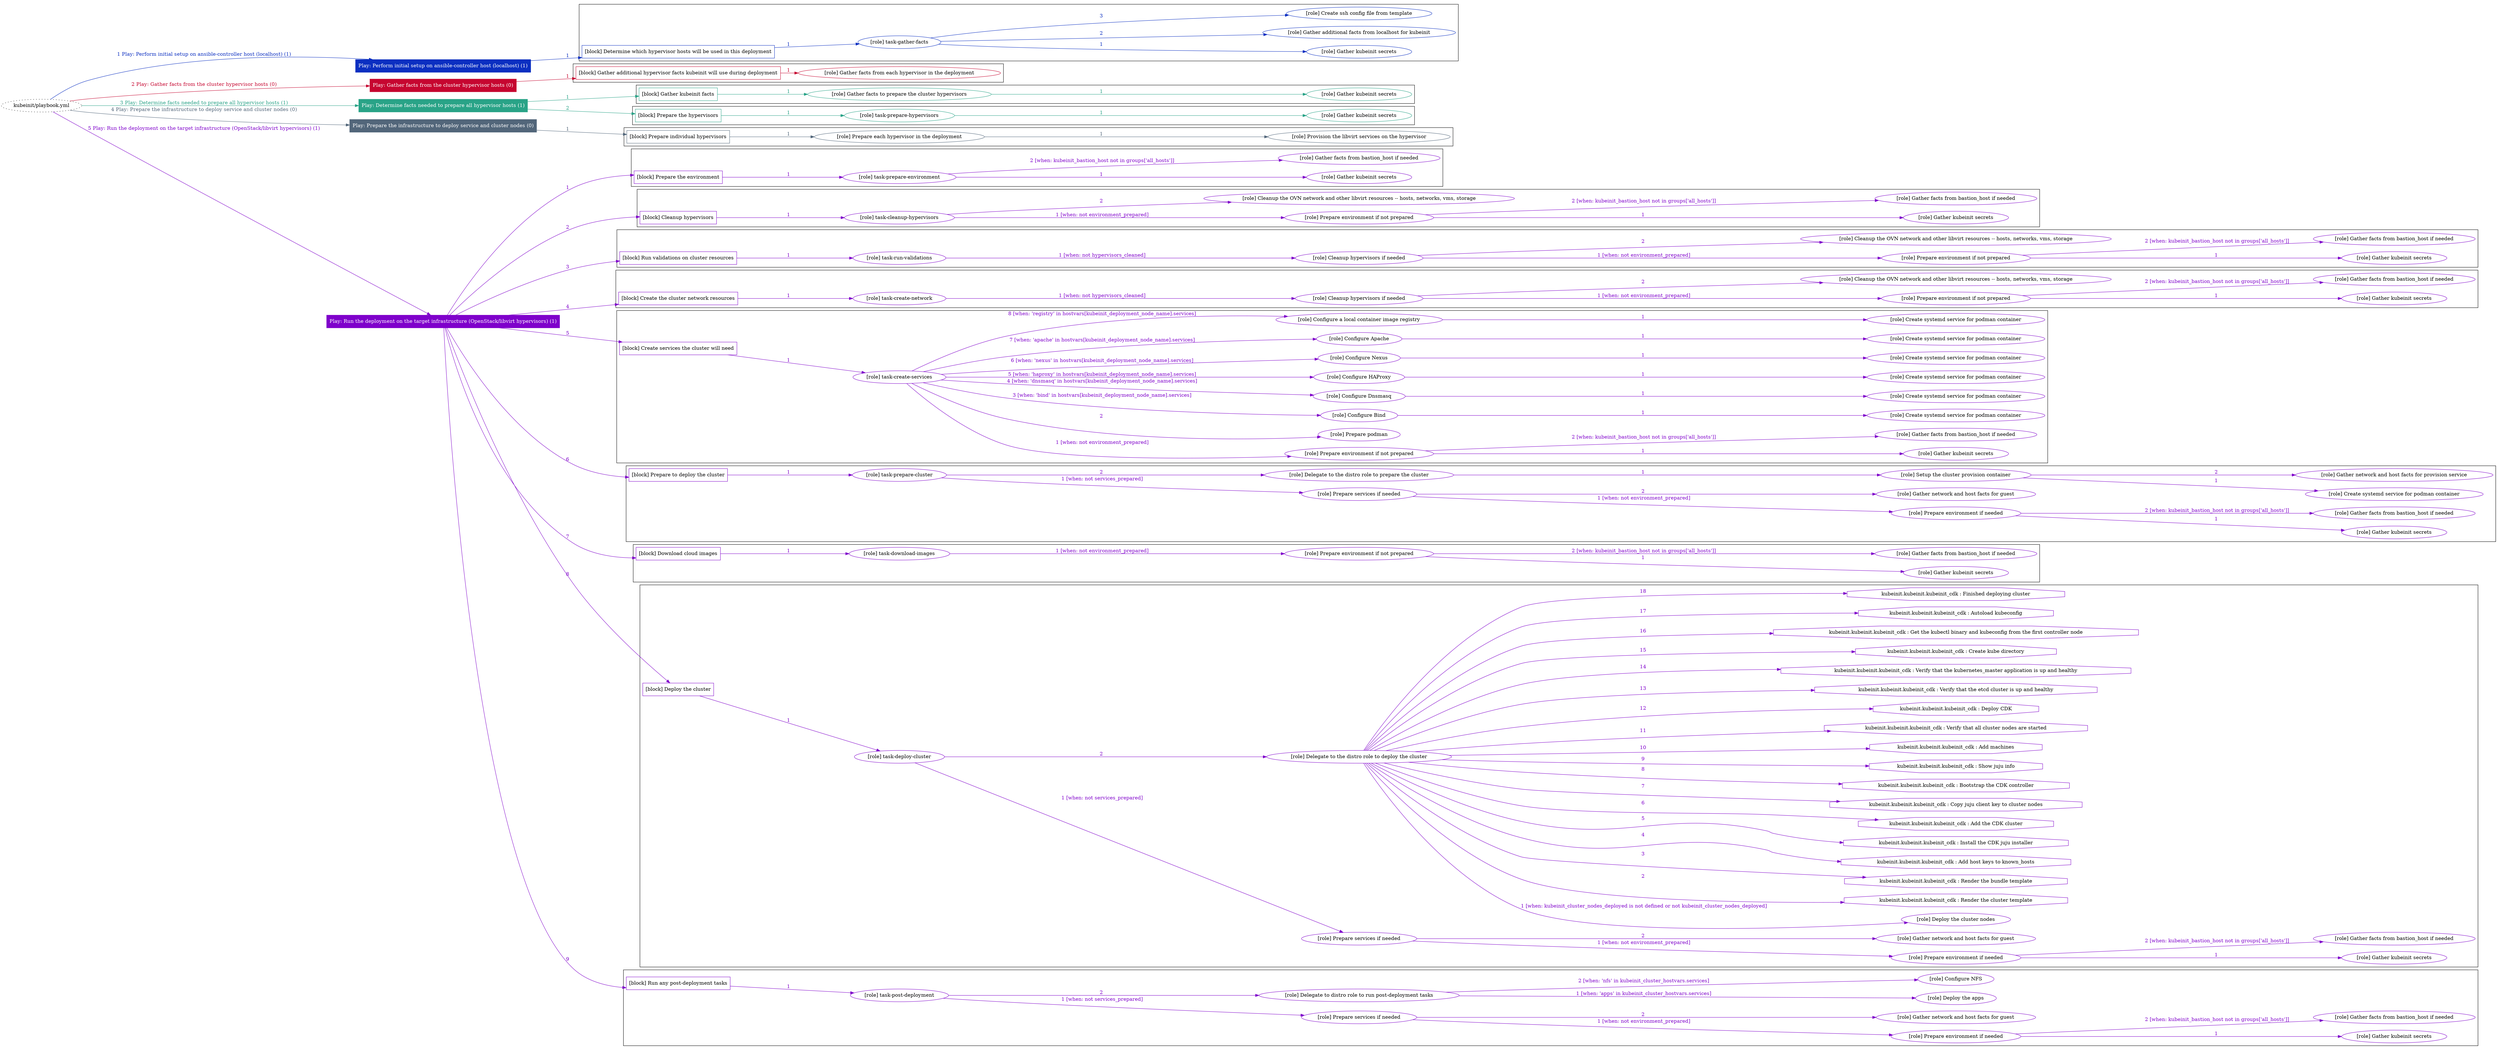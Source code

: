 digraph {
	graph [concentrate=true ordering=in rankdir=LR ratio=fill]
	edge [esep=5 sep=10]
	"kubeinit/playbook.yml" [URL="/home/runner/work/kubeinit/kubeinit/kubeinit/playbook.yml" id=playbook_e2c99900 style=dotted]
	"kubeinit/playbook.yml" -> play_60dff4a8 [label="1 Play: Perform initial setup on ansible-controller host (localhost) (1)" color="#0b2fc1" fontcolor="#0b2fc1" id=edge_play_60dff4a8 labeltooltip="1 Play: Perform initial setup on ansible-controller host (localhost) (1)" tooltip="1 Play: Perform initial setup on ansible-controller host (localhost) (1)"]
	subgraph "Play: Perform initial setup on ansible-controller host (localhost) (1)" {
		play_60dff4a8 [label="Play: Perform initial setup on ansible-controller host (localhost) (1)" URL="/home/runner/work/kubeinit/kubeinit/kubeinit/playbook.yml" color="#0b2fc1" fontcolor="#ffffff" id=play_60dff4a8 shape=box style=filled tooltip=localhost]
		play_60dff4a8 -> block_fc0d2d88 [label=1 color="#0b2fc1" fontcolor="#0b2fc1" id=edge_block_fc0d2d88 labeltooltip=1 tooltip=1]
		subgraph cluster_block_fc0d2d88 {
			block_fc0d2d88 [label="[block] Determine which hypervisor hosts will be used in this deployment" URL="/home/runner/work/kubeinit/kubeinit/kubeinit/playbook.yml" color="#0b2fc1" id=block_fc0d2d88 labeltooltip="Determine which hypervisor hosts will be used in this deployment" shape=box tooltip="Determine which hypervisor hosts will be used in this deployment"]
			block_fc0d2d88 -> role_b742257c [label="1 " color="#0b2fc1" fontcolor="#0b2fc1" id=edge_role_b742257c labeltooltip="1 " tooltip="1 "]
			subgraph "task-gather-facts" {
				role_b742257c [label="[role] task-gather-facts" URL="/home/runner/work/kubeinit/kubeinit/kubeinit/playbook.yml" color="#0b2fc1" id=role_b742257c tooltip="task-gather-facts"]
				role_b742257c -> role_8489bd9c [label="1 " color="#0b2fc1" fontcolor="#0b2fc1" id=edge_role_8489bd9c labeltooltip="1 " tooltip="1 "]
				subgraph "Gather kubeinit secrets" {
					role_8489bd9c [label="[role] Gather kubeinit secrets" URL="/home/runner/.ansible/collections/ansible_collections/kubeinit/kubeinit/roles/kubeinit_prepare/tasks/build_hypervisors_group.yml" color="#0b2fc1" id=role_8489bd9c tooltip="Gather kubeinit secrets"]
				}
				role_b742257c -> role_00e7aa43 [label="2 " color="#0b2fc1" fontcolor="#0b2fc1" id=edge_role_00e7aa43 labeltooltip="2 " tooltip="2 "]
				subgraph "Gather additional facts from localhost for kubeinit" {
					role_00e7aa43 [label="[role] Gather additional facts from localhost for kubeinit" URL="/home/runner/.ansible/collections/ansible_collections/kubeinit/kubeinit/roles/kubeinit_prepare/tasks/build_hypervisors_group.yml" color="#0b2fc1" id=role_00e7aa43 tooltip="Gather additional facts from localhost for kubeinit"]
				}
				role_b742257c -> role_c3f2595f [label="3 " color="#0b2fc1" fontcolor="#0b2fc1" id=edge_role_c3f2595f labeltooltip="3 " tooltip="3 "]
				subgraph "Create ssh config file from template" {
					role_c3f2595f [label="[role] Create ssh config file from template" URL="/home/runner/.ansible/collections/ansible_collections/kubeinit/kubeinit/roles/kubeinit_prepare/tasks/build_hypervisors_group.yml" color="#0b2fc1" id=role_c3f2595f tooltip="Create ssh config file from template"]
				}
			}
		}
	}
	"kubeinit/playbook.yml" -> play_e34cdf73 [label="2 Play: Gather facts from the cluster hypervisor hosts (0)" color="#c60630" fontcolor="#c60630" id=edge_play_e34cdf73 labeltooltip="2 Play: Gather facts from the cluster hypervisor hosts (0)" tooltip="2 Play: Gather facts from the cluster hypervisor hosts (0)"]
	subgraph "Play: Gather facts from the cluster hypervisor hosts (0)" {
		play_e34cdf73 [label="Play: Gather facts from the cluster hypervisor hosts (0)" URL="/home/runner/work/kubeinit/kubeinit/kubeinit/playbook.yml" color="#c60630" fontcolor="#ffffff" id=play_e34cdf73 shape=box style=filled tooltip="Play: Gather facts from the cluster hypervisor hosts (0)"]
		play_e34cdf73 -> block_31f10f77 [label=1 color="#c60630" fontcolor="#c60630" id=edge_block_31f10f77 labeltooltip=1 tooltip=1]
		subgraph cluster_block_31f10f77 {
			block_31f10f77 [label="[block] Gather additional hypervisor facts kubeinit will use during deployment" URL="/home/runner/work/kubeinit/kubeinit/kubeinit/playbook.yml" color="#c60630" id=block_31f10f77 labeltooltip="Gather additional hypervisor facts kubeinit will use during deployment" shape=box tooltip="Gather additional hypervisor facts kubeinit will use during deployment"]
			block_31f10f77 -> role_b2c869bc [label="1 " color="#c60630" fontcolor="#c60630" id=edge_role_b2c869bc labeltooltip="1 " tooltip="1 "]
			subgraph "Gather facts from each hypervisor in the deployment" {
				role_b2c869bc [label="[role] Gather facts from each hypervisor in the deployment" URL="/home/runner/work/kubeinit/kubeinit/kubeinit/playbook.yml" color="#c60630" id=role_b2c869bc tooltip="Gather facts from each hypervisor in the deployment"]
			}
		}
	}
	"kubeinit/playbook.yml" -> play_36cf28e9 [label="3 Play: Determine facts needed to prepare all hypervisor hosts (1)" color="#29a387" fontcolor="#29a387" id=edge_play_36cf28e9 labeltooltip="3 Play: Determine facts needed to prepare all hypervisor hosts (1)" tooltip="3 Play: Determine facts needed to prepare all hypervisor hosts (1)"]
	subgraph "Play: Determine facts needed to prepare all hypervisor hosts (1)" {
		play_36cf28e9 [label="Play: Determine facts needed to prepare all hypervisor hosts (1)" URL="/home/runner/work/kubeinit/kubeinit/kubeinit/playbook.yml" color="#29a387" fontcolor="#ffffff" id=play_36cf28e9 shape=box style=filled tooltip=localhost]
		play_36cf28e9 -> block_d8489cc3 [label=1 color="#29a387" fontcolor="#29a387" id=edge_block_d8489cc3 labeltooltip=1 tooltip=1]
		subgraph cluster_block_d8489cc3 {
			block_d8489cc3 [label="[block] Gather kubeinit facts" URL="/home/runner/work/kubeinit/kubeinit/kubeinit/playbook.yml" color="#29a387" id=block_d8489cc3 labeltooltip="Gather kubeinit facts" shape=box tooltip="Gather kubeinit facts"]
			block_d8489cc3 -> role_a51054e2 [label="1 " color="#29a387" fontcolor="#29a387" id=edge_role_a51054e2 labeltooltip="1 " tooltip="1 "]
			subgraph "Gather facts to prepare the cluster hypervisors" {
				role_a51054e2 [label="[role] Gather facts to prepare the cluster hypervisors" URL="/home/runner/work/kubeinit/kubeinit/kubeinit/playbook.yml" color="#29a387" id=role_a51054e2 tooltip="Gather facts to prepare the cluster hypervisors"]
				role_a51054e2 -> role_5aa94e5c [label="1 " color="#29a387" fontcolor="#29a387" id=edge_role_5aa94e5c labeltooltip="1 " tooltip="1 "]
				subgraph "Gather kubeinit secrets" {
					role_5aa94e5c [label="[role] Gather kubeinit secrets" URL="/home/runner/.ansible/collections/ansible_collections/kubeinit/kubeinit/roles/kubeinit_prepare/tasks/gather_kubeinit_facts.yml" color="#29a387" id=role_5aa94e5c tooltip="Gather kubeinit secrets"]
				}
			}
		}
		play_36cf28e9 -> block_d4c31b84 [label=2 color="#29a387" fontcolor="#29a387" id=edge_block_d4c31b84 labeltooltip=2 tooltip=2]
		subgraph cluster_block_d4c31b84 {
			block_d4c31b84 [label="[block] Prepare the hypervisors" URL="/home/runner/work/kubeinit/kubeinit/kubeinit/playbook.yml" color="#29a387" id=block_d4c31b84 labeltooltip="Prepare the hypervisors" shape=box tooltip="Prepare the hypervisors"]
			block_d4c31b84 -> role_8886afde [label="1 " color="#29a387" fontcolor="#29a387" id=edge_role_8886afde labeltooltip="1 " tooltip="1 "]
			subgraph "task-prepare-hypervisors" {
				role_8886afde [label="[role] task-prepare-hypervisors" URL="/home/runner/work/kubeinit/kubeinit/kubeinit/playbook.yml" color="#29a387" id=role_8886afde tooltip="task-prepare-hypervisors"]
				role_8886afde -> role_2f6ba975 [label="1 " color="#29a387" fontcolor="#29a387" id=edge_role_2f6ba975 labeltooltip="1 " tooltip="1 "]
				subgraph "Gather kubeinit secrets" {
					role_2f6ba975 [label="[role] Gather kubeinit secrets" URL="/home/runner/.ansible/collections/ansible_collections/kubeinit/kubeinit/roles/kubeinit_prepare/tasks/gather_kubeinit_facts.yml" color="#29a387" id=role_2f6ba975 tooltip="Gather kubeinit secrets"]
				}
			}
		}
	}
	"kubeinit/playbook.yml" -> play_c0e25328 [label="4 Play: Prepare the infrastructure to deploy service and cluster nodes (0)" color="#52667a" fontcolor="#52667a" id=edge_play_c0e25328 labeltooltip="4 Play: Prepare the infrastructure to deploy service and cluster nodes (0)" tooltip="4 Play: Prepare the infrastructure to deploy service and cluster nodes (0)"]
	subgraph "Play: Prepare the infrastructure to deploy service and cluster nodes (0)" {
		play_c0e25328 [label="Play: Prepare the infrastructure to deploy service and cluster nodes (0)" URL="/home/runner/work/kubeinit/kubeinit/kubeinit/playbook.yml" color="#52667a" fontcolor="#ffffff" id=play_c0e25328 shape=box style=filled tooltip="Play: Prepare the infrastructure to deploy service and cluster nodes (0)"]
		play_c0e25328 -> block_f127485d [label=1 color="#52667a" fontcolor="#52667a" id=edge_block_f127485d labeltooltip=1 tooltip=1]
		subgraph cluster_block_f127485d {
			block_f127485d [label="[block] Prepare individual hypervisors" URL="/home/runner/work/kubeinit/kubeinit/kubeinit/playbook.yml" color="#52667a" id=block_f127485d labeltooltip="Prepare individual hypervisors" shape=box tooltip="Prepare individual hypervisors"]
			block_f127485d -> role_14faa47e [label="1 " color="#52667a" fontcolor="#52667a" id=edge_role_14faa47e labeltooltip="1 " tooltip="1 "]
			subgraph "Prepare each hypervisor in the deployment" {
				role_14faa47e [label="[role] Prepare each hypervisor in the deployment" URL="/home/runner/work/kubeinit/kubeinit/kubeinit/playbook.yml" color="#52667a" id=role_14faa47e tooltip="Prepare each hypervisor in the deployment"]
				role_14faa47e -> role_18750beb [label="1 " color="#52667a" fontcolor="#52667a" id=edge_role_18750beb labeltooltip="1 " tooltip="1 "]
				subgraph "Provision the libvirt services on the hypervisor" {
					role_18750beb [label="[role] Provision the libvirt services on the hypervisor" URL="/home/runner/.ansible/collections/ansible_collections/kubeinit/kubeinit/roles/kubeinit_prepare/tasks/prepare_hypervisor.yml" color="#52667a" id=role_18750beb tooltip="Provision the libvirt services on the hypervisor"]
				}
			}
		}
	}
	"kubeinit/playbook.yml" -> play_a630cb72 [label="5 Play: Run the deployment on the target infrastructure (OpenStack/libvirt hypervisors) (1)" color="#7f01cb" fontcolor="#7f01cb" id=edge_play_a630cb72 labeltooltip="5 Play: Run the deployment on the target infrastructure (OpenStack/libvirt hypervisors) (1)" tooltip="5 Play: Run the deployment on the target infrastructure (OpenStack/libvirt hypervisors) (1)"]
	subgraph "Play: Run the deployment on the target infrastructure (OpenStack/libvirt hypervisors) (1)" {
		play_a630cb72 [label="Play: Run the deployment on the target infrastructure (OpenStack/libvirt hypervisors) (1)" URL="/home/runner/work/kubeinit/kubeinit/kubeinit/playbook.yml" color="#7f01cb" fontcolor="#ffffff" id=play_a630cb72 shape=box style=filled tooltip=localhost]
		play_a630cb72 -> block_5fee5fcd [label=1 color="#7f01cb" fontcolor="#7f01cb" id=edge_block_5fee5fcd labeltooltip=1 tooltip=1]
		subgraph cluster_block_5fee5fcd {
			block_5fee5fcd [label="[block] Prepare the environment" URL="/home/runner/work/kubeinit/kubeinit/kubeinit/playbook.yml" color="#7f01cb" id=block_5fee5fcd labeltooltip="Prepare the environment" shape=box tooltip="Prepare the environment"]
			block_5fee5fcd -> role_769eddf4 [label="1 " color="#7f01cb" fontcolor="#7f01cb" id=edge_role_769eddf4 labeltooltip="1 " tooltip="1 "]
			subgraph "task-prepare-environment" {
				role_769eddf4 [label="[role] task-prepare-environment" URL="/home/runner/work/kubeinit/kubeinit/kubeinit/playbook.yml" color="#7f01cb" id=role_769eddf4 tooltip="task-prepare-environment"]
				role_769eddf4 -> role_7594b51b [label="1 " color="#7f01cb" fontcolor="#7f01cb" id=edge_role_7594b51b labeltooltip="1 " tooltip="1 "]
				subgraph "Gather kubeinit secrets" {
					role_7594b51b [label="[role] Gather kubeinit secrets" URL="/home/runner/.ansible/collections/ansible_collections/kubeinit/kubeinit/roles/kubeinit_prepare/tasks/gather_kubeinit_facts.yml" color="#7f01cb" id=role_7594b51b tooltip="Gather kubeinit secrets"]
				}
				role_769eddf4 -> role_3f0c8849 [label="2 [when: kubeinit_bastion_host not in groups['all_hosts']]" color="#7f01cb" fontcolor="#7f01cb" id=edge_role_3f0c8849 labeltooltip="2 [when: kubeinit_bastion_host not in groups['all_hosts']]" tooltip="2 [when: kubeinit_bastion_host not in groups['all_hosts']]"]
				subgraph "Gather facts from bastion_host if needed" {
					role_3f0c8849 [label="[role] Gather facts from bastion_host if needed" URL="/home/runner/.ansible/collections/ansible_collections/kubeinit/kubeinit/roles/kubeinit_prepare/tasks/main.yml" color="#7f01cb" id=role_3f0c8849 tooltip="Gather facts from bastion_host if needed"]
				}
			}
		}
		play_a630cb72 -> block_3c363b4b [label=2 color="#7f01cb" fontcolor="#7f01cb" id=edge_block_3c363b4b labeltooltip=2 tooltip=2]
		subgraph cluster_block_3c363b4b {
			block_3c363b4b [label="[block] Cleanup hypervisors" URL="/home/runner/work/kubeinit/kubeinit/kubeinit/playbook.yml" color="#7f01cb" id=block_3c363b4b labeltooltip="Cleanup hypervisors" shape=box tooltip="Cleanup hypervisors"]
			block_3c363b4b -> role_3634a89e [label="1 " color="#7f01cb" fontcolor="#7f01cb" id=edge_role_3634a89e labeltooltip="1 " tooltip="1 "]
			subgraph "task-cleanup-hypervisors" {
				role_3634a89e [label="[role] task-cleanup-hypervisors" URL="/home/runner/work/kubeinit/kubeinit/kubeinit/playbook.yml" color="#7f01cb" id=role_3634a89e tooltip="task-cleanup-hypervisors"]
				role_3634a89e -> role_347e0234 [label="1 [when: not environment_prepared]" color="#7f01cb" fontcolor="#7f01cb" id=edge_role_347e0234 labeltooltip="1 [when: not environment_prepared]" tooltip="1 [when: not environment_prepared]"]
				subgraph "Prepare environment if not prepared" {
					role_347e0234 [label="[role] Prepare environment if not prepared" URL="/home/runner/.ansible/collections/ansible_collections/kubeinit/kubeinit/roles/kubeinit_libvirt/tasks/cleanup_hypervisors.yml" color="#7f01cb" id=role_347e0234 tooltip="Prepare environment if not prepared"]
					role_347e0234 -> role_f212d754 [label="1 " color="#7f01cb" fontcolor="#7f01cb" id=edge_role_f212d754 labeltooltip="1 " tooltip="1 "]
					subgraph "Gather kubeinit secrets" {
						role_f212d754 [label="[role] Gather kubeinit secrets" URL="/home/runner/.ansible/collections/ansible_collections/kubeinit/kubeinit/roles/kubeinit_prepare/tasks/gather_kubeinit_facts.yml" color="#7f01cb" id=role_f212d754 tooltip="Gather kubeinit secrets"]
					}
					role_347e0234 -> role_5840640b [label="2 [when: kubeinit_bastion_host not in groups['all_hosts']]" color="#7f01cb" fontcolor="#7f01cb" id=edge_role_5840640b labeltooltip="2 [when: kubeinit_bastion_host not in groups['all_hosts']]" tooltip="2 [when: kubeinit_bastion_host not in groups['all_hosts']]"]
					subgraph "Gather facts from bastion_host if needed" {
						role_5840640b [label="[role] Gather facts from bastion_host if needed" URL="/home/runner/.ansible/collections/ansible_collections/kubeinit/kubeinit/roles/kubeinit_prepare/tasks/main.yml" color="#7f01cb" id=role_5840640b tooltip="Gather facts from bastion_host if needed"]
					}
				}
				role_3634a89e -> role_b8edb3ac [label="2 " color="#7f01cb" fontcolor="#7f01cb" id=edge_role_b8edb3ac labeltooltip="2 " tooltip="2 "]
				subgraph "Cleanup the OVN network and other libvirt resources -- hosts, networks, vms, storage" {
					role_b8edb3ac [label="[role] Cleanup the OVN network and other libvirt resources -- hosts, networks, vms, storage" URL="/home/runner/.ansible/collections/ansible_collections/kubeinit/kubeinit/roles/kubeinit_libvirt/tasks/cleanup_hypervisors.yml" color="#7f01cb" id=role_b8edb3ac tooltip="Cleanup the OVN network and other libvirt resources -- hosts, networks, vms, storage"]
				}
			}
		}
		play_a630cb72 -> block_869319d4 [label=3 color="#7f01cb" fontcolor="#7f01cb" id=edge_block_869319d4 labeltooltip=3 tooltip=3]
		subgraph cluster_block_869319d4 {
			block_869319d4 [label="[block] Run validations on cluster resources" URL="/home/runner/work/kubeinit/kubeinit/kubeinit/playbook.yml" color="#7f01cb" id=block_869319d4 labeltooltip="Run validations on cluster resources" shape=box tooltip="Run validations on cluster resources"]
			block_869319d4 -> role_6a810e90 [label="1 " color="#7f01cb" fontcolor="#7f01cb" id=edge_role_6a810e90 labeltooltip="1 " tooltip="1 "]
			subgraph "task-run-validations" {
				role_6a810e90 [label="[role] task-run-validations" URL="/home/runner/work/kubeinit/kubeinit/kubeinit/playbook.yml" color="#7f01cb" id=role_6a810e90 tooltip="task-run-validations"]
				role_6a810e90 -> role_2f4cf508 [label="1 [when: not hypervisors_cleaned]" color="#7f01cb" fontcolor="#7f01cb" id=edge_role_2f4cf508 labeltooltip="1 [when: not hypervisors_cleaned]" tooltip="1 [when: not hypervisors_cleaned]"]
				subgraph "Cleanup hypervisors if needed" {
					role_2f4cf508 [label="[role] Cleanup hypervisors if needed" URL="/home/runner/.ansible/collections/ansible_collections/kubeinit/kubeinit/roles/kubeinit_validations/tasks/main.yml" color="#7f01cb" id=role_2f4cf508 tooltip="Cleanup hypervisors if needed"]
					role_2f4cf508 -> role_212b342a [label="1 [when: not environment_prepared]" color="#7f01cb" fontcolor="#7f01cb" id=edge_role_212b342a labeltooltip="1 [when: not environment_prepared]" tooltip="1 [when: not environment_prepared]"]
					subgraph "Prepare environment if not prepared" {
						role_212b342a [label="[role] Prepare environment if not prepared" URL="/home/runner/.ansible/collections/ansible_collections/kubeinit/kubeinit/roles/kubeinit_libvirt/tasks/cleanup_hypervisors.yml" color="#7f01cb" id=role_212b342a tooltip="Prepare environment if not prepared"]
						role_212b342a -> role_aa38d2b2 [label="1 " color="#7f01cb" fontcolor="#7f01cb" id=edge_role_aa38d2b2 labeltooltip="1 " tooltip="1 "]
						subgraph "Gather kubeinit secrets" {
							role_aa38d2b2 [label="[role] Gather kubeinit secrets" URL="/home/runner/.ansible/collections/ansible_collections/kubeinit/kubeinit/roles/kubeinit_prepare/tasks/gather_kubeinit_facts.yml" color="#7f01cb" id=role_aa38d2b2 tooltip="Gather kubeinit secrets"]
						}
						role_212b342a -> role_1c3014f9 [label="2 [when: kubeinit_bastion_host not in groups['all_hosts']]" color="#7f01cb" fontcolor="#7f01cb" id=edge_role_1c3014f9 labeltooltip="2 [when: kubeinit_bastion_host not in groups['all_hosts']]" tooltip="2 [when: kubeinit_bastion_host not in groups['all_hosts']]"]
						subgraph "Gather facts from bastion_host if needed" {
							role_1c3014f9 [label="[role] Gather facts from bastion_host if needed" URL="/home/runner/.ansible/collections/ansible_collections/kubeinit/kubeinit/roles/kubeinit_prepare/tasks/main.yml" color="#7f01cb" id=role_1c3014f9 tooltip="Gather facts from bastion_host if needed"]
						}
					}
					role_2f4cf508 -> role_e1a17e47 [label="2 " color="#7f01cb" fontcolor="#7f01cb" id=edge_role_e1a17e47 labeltooltip="2 " tooltip="2 "]
					subgraph "Cleanup the OVN network and other libvirt resources -- hosts, networks, vms, storage" {
						role_e1a17e47 [label="[role] Cleanup the OVN network and other libvirt resources -- hosts, networks, vms, storage" URL="/home/runner/.ansible/collections/ansible_collections/kubeinit/kubeinit/roles/kubeinit_libvirt/tasks/cleanup_hypervisors.yml" color="#7f01cb" id=role_e1a17e47 tooltip="Cleanup the OVN network and other libvirt resources -- hosts, networks, vms, storage"]
					}
				}
			}
		}
		play_a630cb72 -> block_f4aaee4a [label=4 color="#7f01cb" fontcolor="#7f01cb" id=edge_block_f4aaee4a labeltooltip=4 tooltip=4]
		subgraph cluster_block_f4aaee4a {
			block_f4aaee4a [label="[block] Create the cluster network resources" URL="/home/runner/work/kubeinit/kubeinit/kubeinit/playbook.yml" color="#7f01cb" id=block_f4aaee4a labeltooltip="Create the cluster network resources" shape=box tooltip="Create the cluster network resources"]
			block_f4aaee4a -> role_c86bd665 [label="1 " color="#7f01cb" fontcolor="#7f01cb" id=edge_role_c86bd665 labeltooltip="1 " tooltip="1 "]
			subgraph "task-create-network" {
				role_c86bd665 [label="[role] task-create-network" URL="/home/runner/work/kubeinit/kubeinit/kubeinit/playbook.yml" color="#7f01cb" id=role_c86bd665 tooltip="task-create-network"]
				role_c86bd665 -> role_f4de357c [label="1 [when: not hypervisors_cleaned]" color="#7f01cb" fontcolor="#7f01cb" id=edge_role_f4de357c labeltooltip="1 [when: not hypervisors_cleaned]" tooltip="1 [when: not hypervisors_cleaned]"]
				subgraph "Cleanup hypervisors if needed" {
					role_f4de357c [label="[role] Cleanup hypervisors if needed" URL="/home/runner/.ansible/collections/ansible_collections/kubeinit/kubeinit/roles/kubeinit_libvirt/tasks/create_network.yml" color="#7f01cb" id=role_f4de357c tooltip="Cleanup hypervisors if needed"]
					role_f4de357c -> role_7879083a [label="1 [when: not environment_prepared]" color="#7f01cb" fontcolor="#7f01cb" id=edge_role_7879083a labeltooltip="1 [when: not environment_prepared]" tooltip="1 [when: not environment_prepared]"]
					subgraph "Prepare environment if not prepared" {
						role_7879083a [label="[role] Prepare environment if not prepared" URL="/home/runner/.ansible/collections/ansible_collections/kubeinit/kubeinit/roles/kubeinit_libvirt/tasks/cleanup_hypervisors.yml" color="#7f01cb" id=role_7879083a tooltip="Prepare environment if not prepared"]
						role_7879083a -> role_09c29bcb [label="1 " color="#7f01cb" fontcolor="#7f01cb" id=edge_role_09c29bcb labeltooltip="1 " tooltip="1 "]
						subgraph "Gather kubeinit secrets" {
							role_09c29bcb [label="[role] Gather kubeinit secrets" URL="/home/runner/.ansible/collections/ansible_collections/kubeinit/kubeinit/roles/kubeinit_prepare/tasks/gather_kubeinit_facts.yml" color="#7f01cb" id=role_09c29bcb tooltip="Gather kubeinit secrets"]
						}
						role_7879083a -> role_c4b9de7a [label="2 [when: kubeinit_bastion_host not in groups['all_hosts']]" color="#7f01cb" fontcolor="#7f01cb" id=edge_role_c4b9de7a labeltooltip="2 [when: kubeinit_bastion_host not in groups['all_hosts']]" tooltip="2 [when: kubeinit_bastion_host not in groups['all_hosts']]"]
						subgraph "Gather facts from bastion_host if needed" {
							role_c4b9de7a [label="[role] Gather facts from bastion_host if needed" URL="/home/runner/.ansible/collections/ansible_collections/kubeinit/kubeinit/roles/kubeinit_prepare/tasks/main.yml" color="#7f01cb" id=role_c4b9de7a tooltip="Gather facts from bastion_host if needed"]
						}
					}
					role_f4de357c -> role_383f39c9 [label="2 " color="#7f01cb" fontcolor="#7f01cb" id=edge_role_383f39c9 labeltooltip="2 " tooltip="2 "]
					subgraph "Cleanup the OVN network and other libvirt resources -- hosts, networks, vms, storage" {
						role_383f39c9 [label="[role] Cleanup the OVN network and other libvirt resources -- hosts, networks, vms, storage" URL="/home/runner/.ansible/collections/ansible_collections/kubeinit/kubeinit/roles/kubeinit_libvirt/tasks/cleanup_hypervisors.yml" color="#7f01cb" id=role_383f39c9 tooltip="Cleanup the OVN network and other libvirt resources -- hosts, networks, vms, storage"]
					}
				}
			}
		}
		play_a630cb72 -> block_9b2e75f3 [label=5 color="#7f01cb" fontcolor="#7f01cb" id=edge_block_9b2e75f3 labeltooltip=5 tooltip=5]
		subgraph cluster_block_9b2e75f3 {
			block_9b2e75f3 [label="[block] Create services the cluster will need" URL="/home/runner/work/kubeinit/kubeinit/kubeinit/playbook.yml" color="#7f01cb" id=block_9b2e75f3 labeltooltip="Create services the cluster will need" shape=box tooltip="Create services the cluster will need"]
			block_9b2e75f3 -> role_f378864f [label="1 " color="#7f01cb" fontcolor="#7f01cb" id=edge_role_f378864f labeltooltip="1 " tooltip="1 "]
			subgraph "task-create-services" {
				role_f378864f [label="[role] task-create-services" URL="/home/runner/work/kubeinit/kubeinit/kubeinit/playbook.yml" color="#7f01cb" id=role_f378864f tooltip="task-create-services"]
				role_f378864f -> role_07c1d8bf [label="1 [when: not environment_prepared]" color="#7f01cb" fontcolor="#7f01cb" id=edge_role_07c1d8bf labeltooltip="1 [when: not environment_prepared]" tooltip="1 [when: not environment_prepared]"]
				subgraph "Prepare environment if not prepared" {
					role_07c1d8bf [label="[role] Prepare environment if not prepared" URL="/home/runner/.ansible/collections/ansible_collections/kubeinit/kubeinit/roles/kubeinit_services/tasks/main.yml" color="#7f01cb" id=role_07c1d8bf tooltip="Prepare environment if not prepared"]
					role_07c1d8bf -> role_f93ee4a4 [label="1 " color="#7f01cb" fontcolor="#7f01cb" id=edge_role_f93ee4a4 labeltooltip="1 " tooltip="1 "]
					subgraph "Gather kubeinit secrets" {
						role_f93ee4a4 [label="[role] Gather kubeinit secrets" URL="/home/runner/.ansible/collections/ansible_collections/kubeinit/kubeinit/roles/kubeinit_prepare/tasks/gather_kubeinit_facts.yml" color="#7f01cb" id=role_f93ee4a4 tooltip="Gather kubeinit secrets"]
					}
					role_07c1d8bf -> role_254ee212 [label="2 [when: kubeinit_bastion_host not in groups['all_hosts']]" color="#7f01cb" fontcolor="#7f01cb" id=edge_role_254ee212 labeltooltip="2 [when: kubeinit_bastion_host not in groups['all_hosts']]" tooltip="2 [when: kubeinit_bastion_host not in groups['all_hosts']]"]
					subgraph "Gather facts from bastion_host if needed" {
						role_254ee212 [label="[role] Gather facts from bastion_host if needed" URL="/home/runner/.ansible/collections/ansible_collections/kubeinit/kubeinit/roles/kubeinit_prepare/tasks/main.yml" color="#7f01cb" id=role_254ee212 tooltip="Gather facts from bastion_host if needed"]
					}
				}
				role_f378864f -> role_cbd44cd6 [label="2 " color="#7f01cb" fontcolor="#7f01cb" id=edge_role_cbd44cd6 labeltooltip="2 " tooltip="2 "]
				subgraph "Prepare podman" {
					role_cbd44cd6 [label="[role] Prepare podman" URL="/home/runner/.ansible/collections/ansible_collections/kubeinit/kubeinit/roles/kubeinit_services/tasks/00_create_service_pod.yml" color="#7f01cb" id=role_cbd44cd6 tooltip="Prepare podman"]
				}
				role_f378864f -> role_6f998408 [label="3 [when: 'bind' in hostvars[kubeinit_deployment_node_name].services]" color="#7f01cb" fontcolor="#7f01cb" id=edge_role_6f998408 labeltooltip="3 [when: 'bind' in hostvars[kubeinit_deployment_node_name].services]" tooltip="3 [when: 'bind' in hostvars[kubeinit_deployment_node_name].services]"]
				subgraph "Configure Bind" {
					role_6f998408 [label="[role] Configure Bind" URL="/home/runner/.ansible/collections/ansible_collections/kubeinit/kubeinit/roles/kubeinit_services/tasks/start_services_containers.yml" color="#7f01cb" id=role_6f998408 tooltip="Configure Bind"]
					role_6f998408 -> role_e3b1704e [label="1 " color="#7f01cb" fontcolor="#7f01cb" id=edge_role_e3b1704e labeltooltip="1 " tooltip="1 "]
					subgraph "Create systemd service for podman container" {
						role_e3b1704e [label="[role] Create systemd service for podman container" URL="/home/runner/.ansible/collections/ansible_collections/kubeinit/kubeinit/roles/kubeinit_bind/tasks/main.yml" color="#7f01cb" id=role_e3b1704e tooltip="Create systemd service for podman container"]
					}
				}
				role_f378864f -> role_08c1fe26 [label="4 [when: 'dnsmasq' in hostvars[kubeinit_deployment_node_name].services]" color="#7f01cb" fontcolor="#7f01cb" id=edge_role_08c1fe26 labeltooltip="4 [when: 'dnsmasq' in hostvars[kubeinit_deployment_node_name].services]" tooltip="4 [when: 'dnsmasq' in hostvars[kubeinit_deployment_node_name].services]"]
				subgraph "Configure Dnsmasq" {
					role_08c1fe26 [label="[role] Configure Dnsmasq" URL="/home/runner/.ansible/collections/ansible_collections/kubeinit/kubeinit/roles/kubeinit_services/tasks/start_services_containers.yml" color="#7f01cb" id=role_08c1fe26 tooltip="Configure Dnsmasq"]
					role_08c1fe26 -> role_45d43aee [label="1 " color="#7f01cb" fontcolor="#7f01cb" id=edge_role_45d43aee labeltooltip="1 " tooltip="1 "]
					subgraph "Create systemd service for podman container" {
						role_45d43aee [label="[role] Create systemd service for podman container" URL="/home/runner/.ansible/collections/ansible_collections/kubeinit/kubeinit/roles/kubeinit_dnsmasq/tasks/main.yml" color="#7f01cb" id=role_45d43aee tooltip="Create systemd service for podman container"]
					}
				}
				role_f378864f -> role_b7aba78b [label="5 [when: 'haproxy' in hostvars[kubeinit_deployment_node_name].services]" color="#7f01cb" fontcolor="#7f01cb" id=edge_role_b7aba78b labeltooltip="5 [when: 'haproxy' in hostvars[kubeinit_deployment_node_name].services]" tooltip="5 [when: 'haproxy' in hostvars[kubeinit_deployment_node_name].services]"]
				subgraph "Configure HAProxy" {
					role_b7aba78b [label="[role] Configure HAProxy" URL="/home/runner/.ansible/collections/ansible_collections/kubeinit/kubeinit/roles/kubeinit_services/tasks/start_services_containers.yml" color="#7f01cb" id=role_b7aba78b tooltip="Configure HAProxy"]
					role_b7aba78b -> role_61dd6c8f [label="1 " color="#7f01cb" fontcolor="#7f01cb" id=edge_role_61dd6c8f labeltooltip="1 " tooltip="1 "]
					subgraph "Create systemd service for podman container" {
						role_61dd6c8f [label="[role] Create systemd service for podman container" URL="/home/runner/.ansible/collections/ansible_collections/kubeinit/kubeinit/roles/kubeinit_haproxy/tasks/main.yml" color="#7f01cb" id=role_61dd6c8f tooltip="Create systemd service for podman container"]
					}
				}
				role_f378864f -> role_312f693a [label="6 [when: 'nexus' in hostvars[kubeinit_deployment_node_name].services]" color="#7f01cb" fontcolor="#7f01cb" id=edge_role_312f693a labeltooltip="6 [when: 'nexus' in hostvars[kubeinit_deployment_node_name].services]" tooltip="6 [when: 'nexus' in hostvars[kubeinit_deployment_node_name].services]"]
				subgraph "Configure Nexus" {
					role_312f693a [label="[role] Configure Nexus" URL="/home/runner/.ansible/collections/ansible_collections/kubeinit/kubeinit/roles/kubeinit_services/tasks/start_services_containers.yml" color="#7f01cb" id=role_312f693a tooltip="Configure Nexus"]
					role_312f693a -> role_26da50fc [label="1 " color="#7f01cb" fontcolor="#7f01cb" id=edge_role_26da50fc labeltooltip="1 " tooltip="1 "]
					subgraph "Create systemd service for podman container" {
						role_26da50fc [label="[role] Create systemd service for podman container" URL="/home/runner/.ansible/collections/ansible_collections/kubeinit/kubeinit/roles/kubeinit_nexus/tasks/main.yml" color="#7f01cb" id=role_26da50fc tooltip="Create systemd service for podman container"]
					}
				}
				role_f378864f -> role_9b855f60 [label="7 [when: 'apache' in hostvars[kubeinit_deployment_node_name].services]" color="#7f01cb" fontcolor="#7f01cb" id=edge_role_9b855f60 labeltooltip="7 [when: 'apache' in hostvars[kubeinit_deployment_node_name].services]" tooltip="7 [when: 'apache' in hostvars[kubeinit_deployment_node_name].services]"]
				subgraph "Configure Apache" {
					role_9b855f60 [label="[role] Configure Apache" URL="/home/runner/.ansible/collections/ansible_collections/kubeinit/kubeinit/roles/kubeinit_services/tasks/start_services_containers.yml" color="#7f01cb" id=role_9b855f60 tooltip="Configure Apache"]
					role_9b855f60 -> role_a10451df [label="1 " color="#7f01cb" fontcolor="#7f01cb" id=edge_role_a10451df labeltooltip="1 " tooltip="1 "]
					subgraph "Create systemd service for podman container" {
						role_a10451df [label="[role] Create systemd service for podman container" URL="/home/runner/.ansible/collections/ansible_collections/kubeinit/kubeinit/roles/kubeinit_apache/tasks/main.yml" color="#7f01cb" id=role_a10451df tooltip="Create systemd service for podman container"]
					}
				}
				role_f378864f -> role_5c858438 [label="8 [when: 'registry' in hostvars[kubeinit_deployment_node_name].services]" color="#7f01cb" fontcolor="#7f01cb" id=edge_role_5c858438 labeltooltip="8 [when: 'registry' in hostvars[kubeinit_deployment_node_name].services]" tooltip="8 [when: 'registry' in hostvars[kubeinit_deployment_node_name].services]"]
				subgraph "Configure a local container image registry" {
					role_5c858438 [label="[role] Configure a local container image registry" URL="/home/runner/.ansible/collections/ansible_collections/kubeinit/kubeinit/roles/kubeinit_services/tasks/start_services_containers.yml" color="#7f01cb" id=role_5c858438 tooltip="Configure a local container image registry"]
					role_5c858438 -> role_c1f553ac [label="1 " color="#7f01cb" fontcolor="#7f01cb" id=edge_role_c1f553ac labeltooltip="1 " tooltip="1 "]
					subgraph "Create systemd service for podman container" {
						role_c1f553ac [label="[role] Create systemd service for podman container" URL="/home/runner/.ansible/collections/ansible_collections/kubeinit/kubeinit/roles/kubeinit_registry/tasks/main.yml" color="#7f01cb" id=role_c1f553ac tooltip="Create systemd service for podman container"]
					}
				}
			}
		}
		play_a630cb72 -> block_aee6f68e [label=6 color="#7f01cb" fontcolor="#7f01cb" id=edge_block_aee6f68e labeltooltip=6 tooltip=6]
		subgraph cluster_block_aee6f68e {
			block_aee6f68e [label="[block] Prepare to deploy the cluster" URL="/home/runner/work/kubeinit/kubeinit/kubeinit/playbook.yml" color="#7f01cb" id=block_aee6f68e labeltooltip="Prepare to deploy the cluster" shape=box tooltip="Prepare to deploy the cluster"]
			block_aee6f68e -> role_ea353c70 [label="1 " color="#7f01cb" fontcolor="#7f01cb" id=edge_role_ea353c70 labeltooltip="1 " tooltip="1 "]
			subgraph "task-prepare-cluster" {
				role_ea353c70 [label="[role] task-prepare-cluster" URL="/home/runner/work/kubeinit/kubeinit/kubeinit/playbook.yml" color="#7f01cb" id=role_ea353c70 tooltip="task-prepare-cluster"]
				role_ea353c70 -> role_29935ffb [label="1 [when: not services_prepared]" color="#7f01cb" fontcolor="#7f01cb" id=edge_role_29935ffb labeltooltip="1 [when: not services_prepared]" tooltip="1 [when: not services_prepared]"]
				subgraph "Prepare services if needed" {
					role_29935ffb [label="[role] Prepare services if needed" URL="/home/runner/.ansible/collections/ansible_collections/kubeinit/kubeinit/roles/kubeinit_prepare/tasks/prepare_cluster.yml" color="#7f01cb" id=role_29935ffb tooltip="Prepare services if needed"]
					role_29935ffb -> role_59952707 [label="1 [when: not environment_prepared]" color="#7f01cb" fontcolor="#7f01cb" id=edge_role_59952707 labeltooltip="1 [when: not environment_prepared]" tooltip="1 [when: not environment_prepared]"]
					subgraph "Prepare environment if needed" {
						role_59952707 [label="[role] Prepare environment if needed" URL="/home/runner/.ansible/collections/ansible_collections/kubeinit/kubeinit/roles/kubeinit_services/tasks/prepare_services.yml" color="#7f01cb" id=role_59952707 tooltip="Prepare environment if needed"]
						role_59952707 -> role_aa9c146e [label="1 " color="#7f01cb" fontcolor="#7f01cb" id=edge_role_aa9c146e labeltooltip="1 " tooltip="1 "]
						subgraph "Gather kubeinit secrets" {
							role_aa9c146e [label="[role] Gather kubeinit secrets" URL="/home/runner/.ansible/collections/ansible_collections/kubeinit/kubeinit/roles/kubeinit_prepare/tasks/gather_kubeinit_facts.yml" color="#7f01cb" id=role_aa9c146e tooltip="Gather kubeinit secrets"]
						}
						role_59952707 -> role_c128930e [label="2 [when: kubeinit_bastion_host not in groups['all_hosts']]" color="#7f01cb" fontcolor="#7f01cb" id=edge_role_c128930e labeltooltip="2 [when: kubeinit_bastion_host not in groups['all_hosts']]" tooltip="2 [when: kubeinit_bastion_host not in groups['all_hosts']]"]
						subgraph "Gather facts from bastion_host if needed" {
							role_c128930e [label="[role] Gather facts from bastion_host if needed" URL="/home/runner/.ansible/collections/ansible_collections/kubeinit/kubeinit/roles/kubeinit_prepare/tasks/main.yml" color="#7f01cb" id=role_c128930e tooltip="Gather facts from bastion_host if needed"]
						}
					}
					role_29935ffb -> role_ca96c950 [label="2 " color="#7f01cb" fontcolor="#7f01cb" id=edge_role_ca96c950 labeltooltip="2 " tooltip="2 "]
					subgraph "Gather network and host facts for guest" {
						role_ca96c950 [label="[role] Gather network and host facts for guest" URL="/home/runner/.ansible/collections/ansible_collections/kubeinit/kubeinit/roles/kubeinit_services/tasks/prepare_services.yml" color="#7f01cb" id=role_ca96c950 tooltip="Gather network and host facts for guest"]
					}
				}
				role_ea353c70 -> role_5cd5b724 [label="2 " color="#7f01cb" fontcolor="#7f01cb" id=edge_role_5cd5b724 labeltooltip="2 " tooltip="2 "]
				subgraph "Delegate to the distro role to prepare the cluster" {
					role_5cd5b724 [label="[role] Delegate to the distro role to prepare the cluster" URL="/home/runner/.ansible/collections/ansible_collections/kubeinit/kubeinit/roles/kubeinit_prepare/tasks/prepare_cluster.yml" color="#7f01cb" id=role_5cd5b724 tooltip="Delegate to the distro role to prepare the cluster"]
					role_5cd5b724 -> role_a2e5e6cd [label="1 " color="#7f01cb" fontcolor="#7f01cb" id=edge_role_a2e5e6cd labeltooltip="1 " tooltip="1 "]
					subgraph "Setup the cluster provision container" {
						role_a2e5e6cd [label="[role] Setup the cluster provision container" URL="/home/runner/.ansible/collections/ansible_collections/kubeinit/kubeinit/roles/kubeinit_cdk/tasks/prepare_cluster.yml" color="#7f01cb" id=role_a2e5e6cd tooltip="Setup the cluster provision container"]
						role_a2e5e6cd -> role_fd6e0b81 [label="1 " color="#7f01cb" fontcolor="#7f01cb" id=edge_role_fd6e0b81 labeltooltip="1 " tooltip="1 "]
						subgraph "Create systemd service for podman container" {
							role_fd6e0b81 [label="[role] Create systemd service for podman container" URL="/home/runner/.ansible/collections/ansible_collections/kubeinit/kubeinit/roles/kubeinit_services/tasks/create_provision_container.yml" color="#7f01cb" id=role_fd6e0b81 tooltip="Create systemd service for podman container"]
						}
						role_a2e5e6cd -> role_c4ca18d0 [label="2 " color="#7f01cb" fontcolor="#7f01cb" id=edge_role_c4ca18d0 labeltooltip="2 " tooltip="2 "]
						subgraph "Gather network and host facts for provision service" {
							role_c4ca18d0 [label="[role] Gather network and host facts for provision service" URL="/home/runner/.ansible/collections/ansible_collections/kubeinit/kubeinit/roles/kubeinit_services/tasks/create_provision_container.yml" color="#7f01cb" id=role_c4ca18d0 tooltip="Gather network and host facts for provision service"]
						}
					}
				}
			}
		}
		play_a630cb72 -> block_3822fada [label=7 color="#7f01cb" fontcolor="#7f01cb" id=edge_block_3822fada labeltooltip=7 tooltip=7]
		subgraph cluster_block_3822fada {
			block_3822fada [label="[block] Download cloud images" URL="/home/runner/work/kubeinit/kubeinit/kubeinit/playbook.yml" color="#7f01cb" id=block_3822fada labeltooltip="Download cloud images" shape=box tooltip="Download cloud images"]
			block_3822fada -> role_8083d55c [label="1 " color="#7f01cb" fontcolor="#7f01cb" id=edge_role_8083d55c labeltooltip="1 " tooltip="1 "]
			subgraph "task-download-images" {
				role_8083d55c [label="[role] task-download-images" URL="/home/runner/work/kubeinit/kubeinit/kubeinit/playbook.yml" color="#7f01cb" id=role_8083d55c tooltip="task-download-images"]
				role_8083d55c -> role_f1d61ead [label="1 [when: not environment_prepared]" color="#7f01cb" fontcolor="#7f01cb" id=edge_role_f1d61ead labeltooltip="1 [when: not environment_prepared]" tooltip="1 [when: not environment_prepared]"]
				subgraph "Prepare environment if not prepared" {
					role_f1d61ead [label="[role] Prepare environment if not prepared" URL="/home/runner/.ansible/collections/ansible_collections/kubeinit/kubeinit/roles/kubeinit_libvirt/tasks/download_cloud_images.yml" color="#7f01cb" id=role_f1d61ead tooltip="Prepare environment if not prepared"]
					role_f1d61ead -> role_d82bc209 [label="1 " color="#7f01cb" fontcolor="#7f01cb" id=edge_role_d82bc209 labeltooltip="1 " tooltip="1 "]
					subgraph "Gather kubeinit secrets" {
						role_d82bc209 [label="[role] Gather kubeinit secrets" URL="/home/runner/.ansible/collections/ansible_collections/kubeinit/kubeinit/roles/kubeinit_prepare/tasks/gather_kubeinit_facts.yml" color="#7f01cb" id=role_d82bc209 tooltip="Gather kubeinit secrets"]
					}
					role_f1d61ead -> role_68535ec8 [label="2 [when: kubeinit_bastion_host not in groups['all_hosts']]" color="#7f01cb" fontcolor="#7f01cb" id=edge_role_68535ec8 labeltooltip="2 [when: kubeinit_bastion_host not in groups['all_hosts']]" tooltip="2 [when: kubeinit_bastion_host not in groups['all_hosts']]"]
					subgraph "Gather facts from bastion_host if needed" {
						role_68535ec8 [label="[role] Gather facts from bastion_host if needed" URL="/home/runner/.ansible/collections/ansible_collections/kubeinit/kubeinit/roles/kubeinit_prepare/tasks/main.yml" color="#7f01cb" id=role_68535ec8 tooltip="Gather facts from bastion_host if needed"]
					}
				}
			}
		}
		play_a630cb72 -> block_ef66c5b6 [label=8 color="#7f01cb" fontcolor="#7f01cb" id=edge_block_ef66c5b6 labeltooltip=8 tooltip=8]
		subgraph cluster_block_ef66c5b6 {
			block_ef66c5b6 [label="[block] Deploy the cluster" URL="/home/runner/work/kubeinit/kubeinit/kubeinit/playbook.yml" color="#7f01cb" id=block_ef66c5b6 labeltooltip="Deploy the cluster" shape=box tooltip="Deploy the cluster"]
			block_ef66c5b6 -> role_f2bd2a5d [label="1 " color="#7f01cb" fontcolor="#7f01cb" id=edge_role_f2bd2a5d labeltooltip="1 " tooltip="1 "]
			subgraph "task-deploy-cluster" {
				role_f2bd2a5d [label="[role] task-deploy-cluster" URL="/home/runner/work/kubeinit/kubeinit/kubeinit/playbook.yml" color="#7f01cb" id=role_f2bd2a5d tooltip="task-deploy-cluster"]
				role_f2bd2a5d -> role_39ccd24a [label="1 [when: not services_prepared]" color="#7f01cb" fontcolor="#7f01cb" id=edge_role_39ccd24a labeltooltip="1 [when: not services_prepared]" tooltip="1 [when: not services_prepared]"]
				subgraph "Prepare services if needed" {
					role_39ccd24a [label="[role] Prepare services if needed" URL="/home/runner/.ansible/collections/ansible_collections/kubeinit/kubeinit/roles/kubeinit_prepare/tasks/deploy_cluster.yml" color="#7f01cb" id=role_39ccd24a tooltip="Prepare services if needed"]
					role_39ccd24a -> role_f5550e0e [label="1 [when: not environment_prepared]" color="#7f01cb" fontcolor="#7f01cb" id=edge_role_f5550e0e labeltooltip="1 [when: not environment_prepared]" tooltip="1 [when: not environment_prepared]"]
					subgraph "Prepare environment if needed" {
						role_f5550e0e [label="[role] Prepare environment if needed" URL="/home/runner/.ansible/collections/ansible_collections/kubeinit/kubeinit/roles/kubeinit_services/tasks/prepare_services.yml" color="#7f01cb" id=role_f5550e0e tooltip="Prepare environment if needed"]
						role_f5550e0e -> role_a8e9e9b1 [label="1 " color="#7f01cb" fontcolor="#7f01cb" id=edge_role_a8e9e9b1 labeltooltip="1 " tooltip="1 "]
						subgraph "Gather kubeinit secrets" {
							role_a8e9e9b1 [label="[role] Gather kubeinit secrets" URL="/home/runner/.ansible/collections/ansible_collections/kubeinit/kubeinit/roles/kubeinit_prepare/tasks/gather_kubeinit_facts.yml" color="#7f01cb" id=role_a8e9e9b1 tooltip="Gather kubeinit secrets"]
						}
						role_f5550e0e -> role_bdc81eb8 [label="2 [when: kubeinit_bastion_host not in groups['all_hosts']]" color="#7f01cb" fontcolor="#7f01cb" id=edge_role_bdc81eb8 labeltooltip="2 [when: kubeinit_bastion_host not in groups['all_hosts']]" tooltip="2 [when: kubeinit_bastion_host not in groups['all_hosts']]"]
						subgraph "Gather facts from bastion_host if needed" {
							role_bdc81eb8 [label="[role] Gather facts from bastion_host if needed" URL="/home/runner/.ansible/collections/ansible_collections/kubeinit/kubeinit/roles/kubeinit_prepare/tasks/main.yml" color="#7f01cb" id=role_bdc81eb8 tooltip="Gather facts from bastion_host if needed"]
						}
					}
					role_39ccd24a -> role_4d01bc7e [label="2 " color="#7f01cb" fontcolor="#7f01cb" id=edge_role_4d01bc7e labeltooltip="2 " tooltip="2 "]
					subgraph "Gather network and host facts for guest" {
						role_4d01bc7e [label="[role] Gather network and host facts for guest" URL="/home/runner/.ansible/collections/ansible_collections/kubeinit/kubeinit/roles/kubeinit_services/tasks/prepare_services.yml" color="#7f01cb" id=role_4d01bc7e tooltip="Gather network and host facts for guest"]
					}
				}
				role_f2bd2a5d -> role_f81d55a9 [label="2 " color="#7f01cb" fontcolor="#7f01cb" id=edge_role_f81d55a9 labeltooltip="2 " tooltip="2 "]
				subgraph "Delegate to the distro role to deploy the cluster" {
					role_f81d55a9 [label="[role] Delegate to the distro role to deploy the cluster" URL="/home/runner/.ansible/collections/ansible_collections/kubeinit/kubeinit/roles/kubeinit_prepare/tasks/deploy_cluster.yml" color="#7f01cb" id=role_f81d55a9 tooltip="Delegate to the distro role to deploy the cluster"]
					role_f81d55a9 -> role_1717a49f [label="1 [when: kubeinit_cluster_nodes_deployed is not defined or not kubeinit_cluster_nodes_deployed]" color="#7f01cb" fontcolor="#7f01cb" id=edge_role_1717a49f labeltooltip="1 [when: kubeinit_cluster_nodes_deployed is not defined or not kubeinit_cluster_nodes_deployed]" tooltip="1 [when: kubeinit_cluster_nodes_deployed is not defined or not kubeinit_cluster_nodes_deployed]"]
					subgraph "Deploy the cluster nodes" {
						role_1717a49f [label="[role] Deploy the cluster nodes" URL="/home/runner/.ansible/collections/ansible_collections/kubeinit/kubeinit/roles/kubeinit_cdk/tasks/main.yml" color="#7f01cb" id=role_1717a49f tooltip="Deploy the cluster nodes"]
					}
					task_f4e80df8 [label="kubeinit.kubeinit.kubeinit_cdk : Render the cluster template" URL="/home/runner/.ansible/collections/ansible_collections/kubeinit/kubeinit/roles/kubeinit_cdk/tasks/main.yml" color="#7f01cb" id=task_f4e80df8 shape=octagon tooltip="kubeinit.kubeinit.kubeinit_cdk : Render the cluster template"]
					role_f81d55a9 -> task_f4e80df8 [label="2 " color="#7f01cb" fontcolor="#7f01cb" id=edge_task_f4e80df8 labeltooltip="2 " tooltip="2 "]
					task_f558c446 [label="kubeinit.kubeinit.kubeinit_cdk : Render the bundle template" URL="/home/runner/.ansible/collections/ansible_collections/kubeinit/kubeinit/roles/kubeinit_cdk/tasks/main.yml" color="#7f01cb" id=task_f558c446 shape=octagon tooltip="kubeinit.kubeinit.kubeinit_cdk : Render the bundle template"]
					role_f81d55a9 -> task_f558c446 [label="3 " color="#7f01cb" fontcolor="#7f01cb" id=edge_task_f558c446 labeltooltip="3 " tooltip="3 "]
					task_03a4a610 [label="kubeinit.kubeinit.kubeinit_cdk : Add host keys to known_hosts" URL="/home/runner/.ansible/collections/ansible_collections/kubeinit/kubeinit/roles/kubeinit_cdk/tasks/main.yml" color="#7f01cb" id=task_03a4a610 shape=octagon tooltip="kubeinit.kubeinit.kubeinit_cdk : Add host keys to known_hosts"]
					role_f81d55a9 -> task_03a4a610 [label="4 " color="#7f01cb" fontcolor="#7f01cb" id=edge_task_03a4a610 labeltooltip="4 " tooltip="4 "]
					task_a640b31b [label="kubeinit.kubeinit.kubeinit_cdk : Install the CDK juju installer" URL="/home/runner/.ansible/collections/ansible_collections/kubeinit/kubeinit/roles/kubeinit_cdk/tasks/main.yml" color="#7f01cb" id=task_a640b31b shape=octagon tooltip="kubeinit.kubeinit.kubeinit_cdk : Install the CDK juju installer"]
					role_f81d55a9 -> task_a640b31b [label="5 " color="#7f01cb" fontcolor="#7f01cb" id=edge_task_a640b31b labeltooltip="5 " tooltip="5 "]
					task_edee425c [label="kubeinit.kubeinit.kubeinit_cdk : Add the CDK cluster" URL="/home/runner/.ansible/collections/ansible_collections/kubeinit/kubeinit/roles/kubeinit_cdk/tasks/main.yml" color="#7f01cb" id=task_edee425c shape=octagon tooltip="kubeinit.kubeinit.kubeinit_cdk : Add the CDK cluster"]
					role_f81d55a9 -> task_edee425c [label="6 " color="#7f01cb" fontcolor="#7f01cb" id=edge_task_edee425c labeltooltip="6 " tooltip="6 "]
					task_609c26a8 [label="kubeinit.kubeinit.kubeinit_cdk : Copy juju client key to cluster nodes" URL="/home/runner/.ansible/collections/ansible_collections/kubeinit/kubeinit/roles/kubeinit_cdk/tasks/main.yml" color="#7f01cb" id=task_609c26a8 shape=octagon tooltip="kubeinit.kubeinit.kubeinit_cdk : Copy juju client key to cluster nodes"]
					role_f81d55a9 -> task_609c26a8 [label="7 " color="#7f01cb" fontcolor="#7f01cb" id=edge_task_609c26a8 labeltooltip="7 " tooltip="7 "]
					task_783b7cc0 [label="kubeinit.kubeinit.kubeinit_cdk : Bootstrap the CDK controller" URL="/home/runner/.ansible/collections/ansible_collections/kubeinit/kubeinit/roles/kubeinit_cdk/tasks/main.yml" color="#7f01cb" id=task_783b7cc0 shape=octagon tooltip="kubeinit.kubeinit.kubeinit_cdk : Bootstrap the CDK controller"]
					role_f81d55a9 -> task_783b7cc0 [label="8 " color="#7f01cb" fontcolor="#7f01cb" id=edge_task_783b7cc0 labeltooltip="8 " tooltip="8 "]
					task_1a8a82c5 [label="kubeinit.kubeinit.kubeinit_cdk : Show juju info" URL="/home/runner/.ansible/collections/ansible_collections/kubeinit/kubeinit/roles/kubeinit_cdk/tasks/main.yml" color="#7f01cb" id=task_1a8a82c5 shape=octagon tooltip="kubeinit.kubeinit.kubeinit_cdk : Show juju info"]
					role_f81d55a9 -> task_1a8a82c5 [label="9 " color="#7f01cb" fontcolor="#7f01cb" id=edge_task_1a8a82c5 labeltooltip="9 " tooltip="9 "]
					task_555805b9 [label="kubeinit.kubeinit.kubeinit_cdk : Add machines" URL="/home/runner/.ansible/collections/ansible_collections/kubeinit/kubeinit/roles/kubeinit_cdk/tasks/main.yml" color="#7f01cb" id=task_555805b9 shape=octagon tooltip="kubeinit.kubeinit.kubeinit_cdk : Add machines"]
					role_f81d55a9 -> task_555805b9 [label="10 " color="#7f01cb" fontcolor="#7f01cb" id=edge_task_555805b9 labeltooltip="10 " tooltip="10 "]
					task_3cacc3a0 [label="kubeinit.kubeinit.kubeinit_cdk : Verify that all cluster nodes are started" URL="/home/runner/.ansible/collections/ansible_collections/kubeinit/kubeinit/roles/kubeinit_cdk/tasks/main.yml" color="#7f01cb" id=task_3cacc3a0 shape=octagon tooltip="kubeinit.kubeinit.kubeinit_cdk : Verify that all cluster nodes are started"]
					role_f81d55a9 -> task_3cacc3a0 [label="11 " color="#7f01cb" fontcolor="#7f01cb" id=edge_task_3cacc3a0 labeltooltip="11 " tooltip="11 "]
					task_e4758dd1 [label="kubeinit.kubeinit.kubeinit_cdk : Deploy CDK" URL="/home/runner/.ansible/collections/ansible_collections/kubeinit/kubeinit/roles/kubeinit_cdk/tasks/main.yml" color="#7f01cb" id=task_e4758dd1 shape=octagon tooltip="kubeinit.kubeinit.kubeinit_cdk : Deploy CDK"]
					role_f81d55a9 -> task_e4758dd1 [label="12 " color="#7f01cb" fontcolor="#7f01cb" id=edge_task_e4758dd1 labeltooltip="12 " tooltip="12 "]
					task_5f8ecc32 [label="kubeinit.kubeinit.kubeinit_cdk : Verify that the etcd cluster is up and healthy" URL="/home/runner/.ansible/collections/ansible_collections/kubeinit/kubeinit/roles/kubeinit_cdk/tasks/main.yml" color="#7f01cb" id=task_5f8ecc32 shape=octagon tooltip="kubeinit.kubeinit.kubeinit_cdk : Verify that the etcd cluster is up and healthy"]
					role_f81d55a9 -> task_5f8ecc32 [label="13 " color="#7f01cb" fontcolor="#7f01cb" id=edge_task_5f8ecc32 labeltooltip="13 " tooltip="13 "]
					task_d4f0e6f7 [label="kubeinit.kubeinit.kubeinit_cdk : Verify that the kubernetes_master application is up and healthy" URL="/home/runner/.ansible/collections/ansible_collections/kubeinit/kubeinit/roles/kubeinit_cdk/tasks/main.yml" color="#7f01cb" id=task_d4f0e6f7 shape=octagon tooltip="kubeinit.kubeinit.kubeinit_cdk : Verify that the kubernetes_master application is up and healthy"]
					role_f81d55a9 -> task_d4f0e6f7 [label="14 " color="#7f01cb" fontcolor="#7f01cb" id=edge_task_d4f0e6f7 labeltooltip="14 " tooltip="14 "]
					task_4da5f16f [label="kubeinit.kubeinit.kubeinit_cdk : Create kube directory" URL="/home/runner/.ansible/collections/ansible_collections/kubeinit/kubeinit/roles/kubeinit_cdk/tasks/main.yml" color="#7f01cb" id=task_4da5f16f shape=octagon tooltip="kubeinit.kubeinit.kubeinit_cdk : Create kube directory"]
					role_f81d55a9 -> task_4da5f16f [label="15 " color="#7f01cb" fontcolor="#7f01cb" id=edge_task_4da5f16f labeltooltip="15 " tooltip="15 "]
					task_f3db536c [label="kubeinit.kubeinit.kubeinit_cdk : Get the kubectl binary and kubeconfig from the first controller node" URL="/home/runner/.ansible/collections/ansible_collections/kubeinit/kubeinit/roles/kubeinit_cdk/tasks/main.yml" color="#7f01cb" id=task_f3db536c shape=octagon tooltip="kubeinit.kubeinit.kubeinit_cdk : Get the kubectl binary and kubeconfig from the first controller node"]
					role_f81d55a9 -> task_f3db536c [label="16 " color="#7f01cb" fontcolor="#7f01cb" id=edge_task_f3db536c labeltooltip="16 " tooltip="16 "]
					task_fc2c390f [label="kubeinit.kubeinit.kubeinit_cdk : Autoload kubeconfig" URL="/home/runner/.ansible/collections/ansible_collections/kubeinit/kubeinit/roles/kubeinit_cdk/tasks/main.yml" color="#7f01cb" id=task_fc2c390f shape=octagon tooltip="kubeinit.kubeinit.kubeinit_cdk : Autoload kubeconfig"]
					role_f81d55a9 -> task_fc2c390f [label="17 " color="#7f01cb" fontcolor="#7f01cb" id=edge_task_fc2c390f labeltooltip="17 " tooltip="17 "]
					task_6df5053f [label="kubeinit.kubeinit.kubeinit_cdk : Finished deploying cluster" URL="/home/runner/.ansible/collections/ansible_collections/kubeinit/kubeinit/roles/kubeinit_cdk/tasks/main.yml" color="#7f01cb" id=task_6df5053f shape=octagon tooltip="kubeinit.kubeinit.kubeinit_cdk : Finished deploying cluster"]
					role_f81d55a9 -> task_6df5053f [label="18 " color="#7f01cb" fontcolor="#7f01cb" id=edge_task_6df5053f labeltooltip="18 " tooltip="18 "]
				}
			}
		}
		play_a630cb72 -> block_3043f830 [label=9 color="#7f01cb" fontcolor="#7f01cb" id=edge_block_3043f830 labeltooltip=9 tooltip=9]
		subgraph cluster_block_3043f830 {
			block_3043f830 [label="[block] Run any post-deployment tasks" URL="/home/runner/work/kubeinit/kubeinit/kubeinit/playbook.yml" color="#7f01cb" id=block_3043f830 labeltooltip="Run any post-deployment tasks" shape=box tooltip="Run any post-deployment tasks"]
			block_3043f830 -> role_c3e67016 [label="1 " color="#7f01cb" fontcolor="#7f01cb" id=edge_role_c3e67016 labeltooltip="1 " tooltip="1 "]
			subgraph "task-post-deployment" {
				role_c3e67016 [label="[role] task-post-deployment" URL="/home/runner/work/kubeinit/kubeinit/kubeinit/playbook.yml" color="#7f01cb" id=role_c3e67016 tooltip="task-post-deployment"]
				role_c3e67016 -> role_40866ed6 [label="1 [when: not services_prepared]" color="#7f01cb" fontcolor="#7f01cb" id=edge_role_40866ed6 labeltooltip="1 [when: not services_prepared]" tooltip="1 [when: not services_prepared]"]
				subgraph "Prepare services if needed" {
					role_40866ed6 [label="[role] Prepare services if needed" URL="/home/runner/.ansible/collections/ansible_collections/kubeinit/kubeinit/roles/kubeinit_prepare/tasks/post_deployment.yml" color="#7f01cb" id=role_40866ed6 tooltip="Prepare services if needed"]
					role_40866ed6 -> role_60b948f1 [label="1 [when: not environment_prepared]" color="#7f01cb" fontcolor="#7f01cb" id=edge_role_60b948f1 labeltooltip="1 [when: not environment_prepared]" tooltip="1 [when: not environment_prepared]"]
					subgraph "Prepare environment if needed" {
						role_60b948f1 [label="[role] Prepare environment if needed" URL="/home/runner/.ansible/collections/ansible_collections/kubeinit/kubeinit/roles/kubeinit_services/tasks/prepare_services.yml" color="#7f01cb" id=role_60b948f1 tooltip="Prepare environment if needed"]
						role_60b948f1 -> role_55ddbca7 [label="1 " color="#7f01cb" fontcolor="#7f01cb" id=edge_role_55ddbca7 labeltooltip="1 " tooltip="1 "]
						subgraph "Gather kubeinit secrets" {
							role_55ddbca7 [label="[role] Gather kubeinit secrets" URL="/home/runner/.ansible/collections/ansible_collections/kubeinit/kubeinit/roles/kubeinit_prepare/tasks/gather_kubeinit_facts.yml" color="#7f01cb" id=role_55ddbca7 tooltip="Gather kubeinit secrets"]
						}
						role_60b948f1 -> role_c713ef18 [label="2 [when: kubeinit_bastion_host not in groups['all_hosts']]" color="#7f01cb" fontcolor="#7f01cb" id=edge_role_c713ef18 labeltooltip="2 [when: kubeinit_bastion_host not in groups['all_hosts']]" tooltip="2 [when: kubeinit_bastion_host not in groups['all_hosts']]"]
						subgraph "Gather facts from bastion_host if needed" {
							role_c713ef18 [label="[role] Gather facts from bastion_host if needed" URL="/home/runner/.ansible/collections/ansible_collections/kubeinit/kubeinit/roles/kubeinit_prepare/tasks/main.yml" color="#7f01cb" id=role_c713ef18 tooltip="Gather facts from bastion_host if needed"]
						}
					}
					role_40866ed6 -> role_2473de21 [label="2 " color="#7f01cb" fontcolor="#7f01cb" id=edge_role_2473de21 labeltooltip="2 " tooltip="2 "]
					subgraph "Gather network and host facts for guest" {
						role_2473de21 [label="[role] Gather network and host facts for guest" URL="/home/runner/.ansible/collections/ansible_collections/kubeinit/kubeinit/roles/kubeinit_services/tasks/prepare_services.yml" color="#7f01cb" id=role_2473de21 tooltip="Gather network and host facts for guest"]
					}
				}
				role_c3e67016 -> role_971e7527 [label="2 " color="#7f01cb" fontcolor="#7f01cb" id=edge_role_971e7527 labeltooltip="2 " tooltip="2 "]
				subgraph "Delegate to distro role to run post-deployment tasks" {
					role_971e7527 [label="[role] Delegate to distro role to run post-deployment tasks" URL="/home/runner/.ansible/collections/ansible_collections/kubeinit/kubeinit/roles/kubeinit_prepare/tasks/post_deployment.yml" color="#7f01cb" id=role_971e7527 tooltip="Delegate to distro role to run post-deployment tasks"]
					role_971e7527 -> role_03722bf7 [label="1 [when: 'apps' in kubeinit_cluster_hostvars.services]" color="#7f01cb" fontcolor="#7f01cb" id=edge_role_03722bf7 labeltooltip="1 [when: 'apps' in kubeinit_cluster_hostvars.services]" tooltip="1 [when: 'apps' in kubeinit_cluster_hostvars.services]"]
					subgraph "Deploy the apps" {
						role_03722bf7 [label="[role] Deploy the apps" URL="/home/runner/.ansible/collections/ansible_collections/kubeinit/kubeinit/roles/kubeinit_cdk/tasks/post_deployment_tasks.yml" color="#7f01cb" id=role_03722bf7 tooltip="Deploy the apps"]
					}
					role_971e7527 -> role_8b9c3e28 [label="2 [when: 'nfs' in kubeinit_cluster_hostvars.services]" color="#7f01cb" fontcolor="#7f01cb" id=edge_role_8b9c3e28 labeltooltip="2 [when: 'nfs' in kubeinit_cluster_hostvars.services]" tooltip="2 [when: 'nfs' in kubeinit_cluster_hostvars.services]"]
					subgraph "Configure NFS" {
						role_8b9c3e28 [label="[role] Configure NFS" URL="/home/runner/.ansible/collections/ansible_collections/kubeinit/kubeinit/roles/kubeinit_cdk/tasks/post_deployment_tasks.yml" color="#7f01cb" id=role_8b9c3e28 tooltip="Configure NFS"]
					}
				}
			}
		}
	}
}
